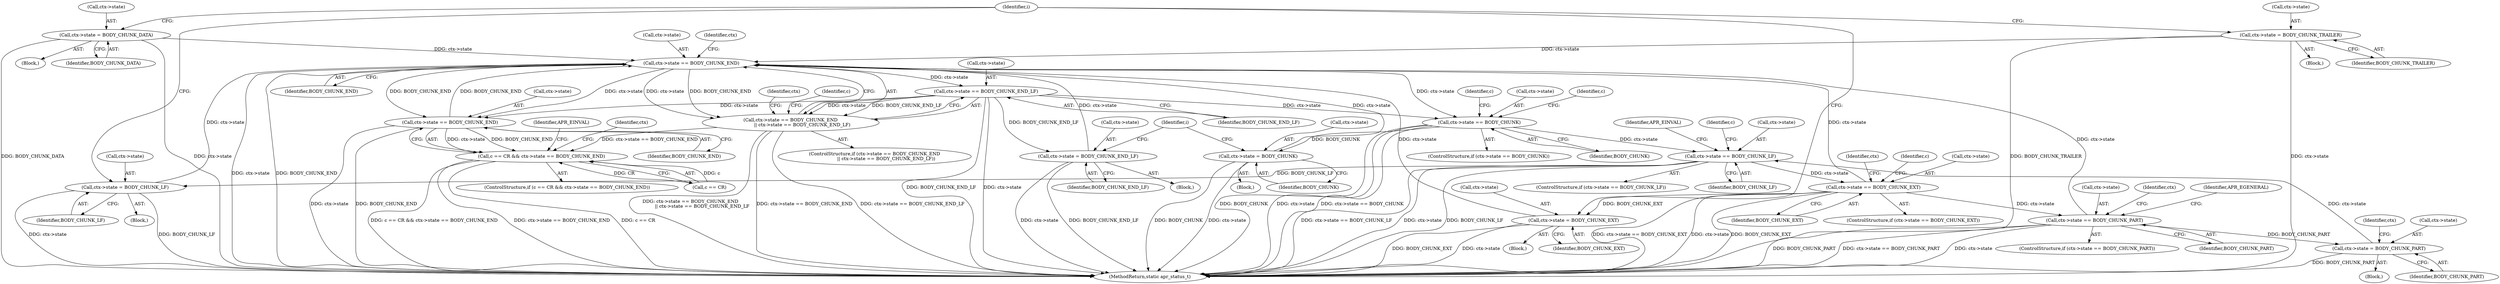digraph "0_httpd_e427c41257957b57036d5a549b260b6185d1dd73_0@pointer" {
"1000139" [label="(Call,ctx->state == BODY_CHUNK_END)"];
"1000297" [label="(Call,ctx->state == BODY_CHUNK_PART)"];
"1000279" [label="(Call,ctx->state == BODY_CHUNK_EXT)"];
"1000247" [label="(Call,ctx->state == BODY_CHUNK_LF)"];
"1000185" [label="(Call,ctx->state == BODY_CHUNK)"];
"1000139" [label="(Call,ctx->state == BODY_CHUNK_END)"];
"1000261" [label="(Call,ctx->state = BODY_CHUNK_LF)"];
"1000272" [label="(Call,ctx->state = BODY_CHUNK_EXT)"];
"1000172" [label="(Call,ctx->state = BODY_CHUNK_END_LF)"];
"1000144" [label="(Call,ctx->state == BODY_CHUNK_END_LF)"];
"1000233" [label="(Call,ctx->state = BODY_CHUNK_DATA)"];
"1000155" [label="(Call,ctx->state = BODY_CHUNK)"];
"1000240" [label="(Call,ctx->state = BODY_CHUNK_TRAILER)"];
"1000166" [label="(Call,ctx->state == BODY_CHUNK_END)"];
"1000200" [label="(Call,ctx->state = BODY_CHUNK_PART)"];
"1000138" [label="(Call,ctx->state == BODY_CHUNK_END\n                || ctx->state == BODY_CHUNK_END_LF)"];
"1000162" [label="(Call,c == CR && ctx->state == BODY_CHUNK_END)"];
"1000258" [label="(Identifier,c)"];
"1000234" [label="(Call,ctx->state)"];
"1000180" [label="(Identifier,APR_EINVAL)"];
"1000273" [label="(Call,ctx->state)"];
"1000248" [label="(Call,ctx->state)"];
"1000254" [label="(Identifier,APR_EINVAL)"];
"1000240" [label="(Call,ctx->state = BODY_CHUNK_TRAILER)"];
"1000239" [label="(Block,)"];
"1000301" [label="(Identifier,BODY_CHUNK_PART)"];
"1000244" [label="(Identifier,BODY_CHUNK_TRAILER)"];
"1000241" [label="(Call,ctx->state)"];
"1000170" [label="(Identifier,BODY_CHUNK_END)"];
"1000155" [label="(Call,ctx->state = BODY_CHUNK)"];
"1000174" [label="(Identifier,ctx)"];
"1000144" [label="(Call,ctx->state == BODY_CHUNK_END_LF)"];
"1000148" [label="(Identifier,BODY_CHUNK_END_LF)"];
"1000187" [label="(Identifier,ctx)"];
"1000262" [label="(Call,ctx->state)"];
"1000159" [label="(Identifier,BODY_CHUNK)"];
"1000200" [label="(Call,ctx->state = BODY_CHUNK_PART)"];
"1000199" [label="(Block,)"];
"1000138" [label="(Call,ctx->state == BODY_CHUNK_END\n                || ctx->state == BODY_CHUNK_END_LF)"];
"1000184" [label="(ControlStructure,if (ctx->state == BODY_CHUNK))"];
"1000194" [label="(Identifier,c)"];
"1000272" [label="(Call,ctx->state = BODY_CHUNK_EXT)"];
"1000186" [label="(Call,ctx->state)"];
"1000261" [label="(Call,ctx->state = BODY_CHUNK_LF)"];
"1000246" [label="(ControlStructure,if (ctx->state == BODY_CHUNK_LF))"];
"1000207" [label="(Identifier,ctx)"];
"1000251" [label="(Identifier,BODY_CHUNK_LF)"];
"1000298" [label="(Call,ctx->state)"];
"1000185" [label="(Call,ctx->state == BODY_CHUNK)"];
"1000237" [label="(Identifier,BODY_CHUNK_DATA)"];
"1000152" [label="(Identifier,c)"];
"1000137" [label="(ControlStructure,if (ctx->state == BODY_CHUNK_END\n                || ctx->state == BODY_CHUNK_END_LF))"];
"1000166" [label="(Call,ctx->state == BODY_CHUNK_END)"];
"1000408" [label="(Identifier,i)"];
"1000299" [label="(Identifier,ctx)"];
"1000140" [label="(Call,ctx->state)"];
"1000189" [label="(Identifier,BODY_CHUNK)"];
"1000225" [label="(Identifier,c)"];
"1000276" [label="(Identifier,BODY_CHUNK_EXT)"];
"1000176" [label="(Identifier,BODY_CHUNK_END_LF)"];
"1000283" [label="(Identifier,BODY_CHUNK_EXT)"];
"1000172" [label="(Call,ctx->state = BODY_CHUNK_END_LF)"];
"1000271" [label="(Block,)"];
"1000204" [label="(Identifier,BODY_CHUNK_PART)"];
"1000308" [label="(Identifier,ctx)"];
"1000278" [label="(ControlStructure,if (ctx->state == BODY_CHUNK_EXT))"];
"1000171" [label="(Block,)"];
"1000247" [label="(Call,ctx->state == BODY_CHUNK_LF)"];
"1000173" [label="(Call,ctx->state)"];
"1000143" [label="(Identifier,BODY_CHUNK_END)"];
"1000161" [label="(ControlStructure,if (c == CR && ctx->state == BODY_CHUNK_END))"];
"1000182" [label="(Identifier,i)"];
"1000163" [label="(Call,c == CR)"];
"1000139" [label="(Call,ctx->state == BODY_CHUNK_END)"];
"1000406" [label="(Identifier,APR_EGENERAL)"];
"1000431" [label="(MethodReturn,static apr_status_t)"];
"1000156" [label="(Call,ctx->state)"];
"1000232" [label="(Block,)"];
"1000288" [label="(Identifier,c)"];
"1000279" [label="(Call,ctx->state == BODY_CHUNK_EXT)"];
"1000280" [label="(Call,ctx->state)"];
"1000296" [label="(ControlStructure,if (ctx->state == BODY_CHUNK_PART))"];
"1000297" [label="(Call,ctx->state == BODY_CHUNK_PART)"];
"1000265" [label="(Identifier,BODY_CHUNK_LF)"];
"1000145" [label="(Call,ctx->state)"];
"1000167" [label="(Call,ctx->state)"];
"1000201" [label="(Call,ctx->state)"];
"1000146" [label="(Identifier,ctx)"];
"1000260" [label="(Block,)"];
"1000154" [label="(Block,)"];
"1000233" [label="(Call,ctx->state = BODY_CHUNK_DATA)"];
"1000162" [label="(Call,c == CR && ctx->state == BODY_CHUNK_END)"];
"1000139" -> "1000138"  [label="AST: "];
"1000139" -> "1000143"  [label="CFG: "];
"1000140" -> "1000139"  [label="AST: "];
"1000143" -> "1000139"  [label="AST: "];
"1000146" -> "1000139"  [label="CFG: "];
"1000138" -> "1000139"  [label="CFG: "];
"1000139" -> "1000431"  [label="DDG: ctx->state"];
"1000139" -> "1000431"  [label="DDG: BODY_CHUNK_END"];
"1000139" -> "1000138"  [label="DDG: ctx->state"];
"1000139" -> "1000138"  [label="DDG: BODY_CHUNK_END"];
"1000297" -> "1000139"  [label="DDG: ctx->state"];
"1000279" -> "1000139"  [label="DDG: ctx->state"];
"1000261" -> "1000139"  [label="DDG: ctx->state"];
"1000272" -> "1000139"  [label="DDG: ctx->state"];
"1000172" -> "1000139"  [label="DDG: ctx->state"];
"1000233" -> "1000139"  [label="DDG: ctx->state"];
"1000155" -> "1000139"  [label="DDG: ctx->state"];
"1000240" -> "1000139"  [label="DDG: ctx->state"];
"1000166" -> "1000139"  [label="DDG: BODY_CHUNK_END"];
"1000139" -> "1000144"  [label="DDG: ctx->state"];
"1000139" -> "1000166"  [label="DDG: ctx->state"];
"1000139" -> "1000166"  [label="DDG: BODY_CHUNK_END"];
"1000139" -> "1000185"  [label="DDG: ctx->state"];
"1000297" -> "1000296"  [label="AST: "];
"1000297" -> "1000301"  [label="CFG: "];
"1000298" -> "1000297"  [label="AST: "];
"1000301" -> "1000297"  [label="AST: "];
"1000308" -> "1000297"  [label="CFG: "];
"1000406" -> "1000297"  [label="CFG: "];
"1000297" -> "1000431"  [label="DDG: ctx->state"];
"1000297" -> "1000431"  [label="DDG: BODY_CHUNK_PART"];
"1000297" -> "1000431"  [label="DDG: ctx->state == BODY_CHUNK_PART"];
"1000297" -> "1000200"  [label="DDG: BODY_CHUNK_PART"];
"1000279" -> "1000297"  [label="DDG: ctx->state"];
"1000279" -> "1000278"  [label="AST: "];
"1000279" -> "1000283"  [label="CFG: "];
"1000280" -> "1000279"  [label="AST: "];
"1000283" -> "1000279"  [label="AST: "];
"1000288" -> "1000279"  [label="CFG: "];
"1000299" -> "1000279"  [label="CFG: "];
"1000279" -> "1000431"  [label="DDG: ctx->state"];
"1000279" -> "1000431"  [label="DDG: BODY_CHUNK_EXT"];
"1000279" -> "1000431"  [label="DDG: ctx->state == BODY_CHUNK_EXT"];
"1000279" -> "1000272"  [label="DDG: BODY_CHUNK_EXT"];
"1000247" -> "1000279"  [label="DDG: ctx->state"];
"1000247" -> "1000246"  [label="AST: "];
"1000247" -> "1000251"  [label="CFG: "];
"1000248" -> "1000247"  [label="AST: "];
"1000251" -> "1000247"  [label="AST: "];
"1000254" -> "1000247"  [label="CFG: "];
"1000258" -> "1000247"  [label="CFG: "];
"1000247" -> "1000431"  [label="DDG: ctx->state == BODY_CHUNK_LF"];
"1000247" -> "1000431"  [label="DDG: ctx->state"];
"1000247" -> "1000431"  [label="DDG: BODY_CHUNK_LF"];
"1000185" -> "1000247"  [label="DDG: ctx->state"];
"1000200" -> "1000247"  [label="DDG: ctx->state"];
"1000247" -> "1000261"  [label="DDG: BODY_CHUNK_LF"];
"1000185" -> "1000184"  [label="AST: "];
"1000185" -> "1000189"  [label="CFG: "];
"1000186" -> "1000185"  [label="AST: "];
"1000189" -> "1000185"  [label="AST: "];
"1000194" -> "1000185"  [label="CFG: "];
"1000225" -> "1000185"  [label="CFG: "];
"1000185" -> "1000431"  [label="DDG: ctx->state"];
"1000185" -> "1000431"  [label="DDG: ctx->state == BODY_CHUNK"];
"1000185" -> "1000431"  [label="DDG: BODY_CHUNK"];
"1000185" -> "1000155"  [label="DDG: BODY_CHUNK"];
"1000144" -> "1000185"  [label="DDG: ctx->state"];
"1000261" -> "1000260"  [label="AST: "];
"1000261" -> "1000265"  [label="CFG: "];
"1000262" -> "1000261"  [label="AST: "];
"1000265" -> "1000261"  [label="AST: "];
"1000408" -> "1000261"  [label="CFG: "];
"1000261" -> "1000431"  [label="DDG: BODY_CHUNK_LF"];
"1000261" -> "1000431"  [label="DDG: ctx->state"];
"1000272" -> "1000271"  [label="AST: "];
"1000272" -> "1000276"  [label="CFG: "];
"1000273" -> "1000272"  [label="AST: "];
"1000276" -> "1000272"  [label="AST: "];
"1000408" -> "1000272"  [label="CFG: "];
"1000272" -> "1000431"  [label="DDG: BODY_CHUNK_EXT"];
"1000272" -> "1000431"  [label="DDG: ctx->state"];
"1000172" -> "1000171"  [label="AST: "];
"1000172" -> "1000176"  [label="CFG: "];
"1000173" -> "1000172"  [label="AST: "];
"1000176" -> "1000172"  [label="AST: "];
"1000182" -> "1000172"  [label="CFG: "];
"1000172" -> "1000431"  [label="DDG: BODY_CHUNK_END_LF"];
"1000172" -> "1000431"  [label="DDG: ctx->state"];
"1000144" -> "1000172"  [label="DDG: BODY_CHUNK_END_LF"];
"1000144" -> "1000138"  [label="AST: "];
"1000144" -> "1000148"  [label="CFG: "];
"1000145" -> "1000144"  [label="AST: "];
"1000148" -> "1000144"  [label="AST: "];
"1000138" -> "1000144"  [label="CFG: "];
"1000144" -> "1000431"  [label="DDG: BODY_CHUNK_END_LF"];
"1000144" -> "1000431"  [label="DDG: ctx->state"];
"1000144" -> "1000138"  [label="DDG: ctx->state"];
"1000144" -> "1000138"  [label="DDG: BODY_CHUNK_END_LF"];
"1000144" -> "1000166"  [label="DDG: ctx->state"];
"1000233" -> "1000232"  [label="AST: "];
"1000233" -> "1000237"  [label="CFG: "];
"1000234" -> "1000233"  [label="AST: "];
"1000237" -> "1000233"  [label="AST: "];
"1000408" -> "1000233"  [label="CFG: "];
"1000233" -> "1000431"  [label="DDG: BODY_CHUNK_DATA"];
"1000233" -> "1000431"  [label="DDG: ctx->state"];
"1000155" -> "1000154"  [label="AST: "];
"1000155" -> "1000159"  [label="CFG: "];
"1000156" -> "1000155"  [label="AST: "];
"1000159" -> "1000155"  [label="AST: "];
"1000182" -> "1000155"  [label="CFG: "];
"1000155" -> "1000431"  [label="DDG: BODY_CHUNK"];
"1000155" -> "1000431"  [label="DDG: ctx->state"];
"1000240" -> "1000239"  [label="AST: "];
"1000240" -> "1000244"  [label="CFG: "];
"1000241" -> "1000240"  [label="AST: "];
"1000244" -> "1000240"  [label="AST: "];
"1000408" -> "1000240"  [label="CFG: "];
"1000240" -> "1000431"  [label="DDG: BODY_CHUNK_TRAILER"];
"1000240" -> "1000431"  [label="DDG: ctx->state"];
"1000166" -> "1000162"  [label="AST: "];
"1000166" -> "1000170"  [label="CFG: "];
"1000167" -> "1000166"  [label="AST: "];
"1000170" -> "1000166"  [label="AST: "];
"1000162" -> "1000166"  [label="CFG: "];
"1000166" -> "1000431"  [label="DDG: ctx->state"];
"1000166" -> "1000431"  [label="DDG: BODY_CHUNK_END"];
"1000166" -> "1000162"  [label="DDG: ctx->state"];
"1000166" -> "1000162"  [label="DDG: BODY_CHUNK_END"];
"1000200" -> "1000199"  [label="AST: "];
"1000200" -> "1000204"  [label="CFG: "];
"1000201" -> "1000200"  [label="AST: "];
"1000204" -> "1000200"  [label="AST: "];
"1000207" -> "1000200"  [label="CFG: "];
"1000200" -> "1000431"  [label="DDG: BODY_CHUNK_PART"];
"1000138" -> "1000137"  [label="AST: "];
"1000152" -> "1000138"  [label="CFG: "];
"1000187" -> "1000138"  [label="CFG: "];
"1000138" -> "1000431"  [label="DDG: ctx->state == BODY_CHUNK_END"];
"1000138" -> "1000431"  [label="DDG: ctx->state == BODY_CHUNK_END_LF"];
"1000138" -> "1000431"  [label="DDG: ctx->state == BODY_CHUNK_END\n                || ctx->state == BODY_CHUNK_END_LF"];
"1000138" -> "1000162"  [label="DDG: ctx->state == BODY_CHUNK_END"];
"1000162" -> "1000161"  [label="AST: "];
"1000162" -> "1000163"  [label="CFG: "];
"1000163" -> "1000162"  [label="AST: "];
"1000174" -> "1000162"  [label="CFG: "];
"1000180" -> "1000162"  [label="CFG: "];
"1000162" -> "1000431"  [label="DDG: ctx->state == BODY_CHUNK_END"];
"1000162" -> "1000431"  [label="DDG: c == CR"];
"1000162" -> "1000431"  [label="DDG: c == CR && ctx->state == BODY_CHUNK_END"];
"1000163" -> "1000162"  [label="DDG: c"];
"1000163" -> "1000162"  [label="DDG: CR"];
}
